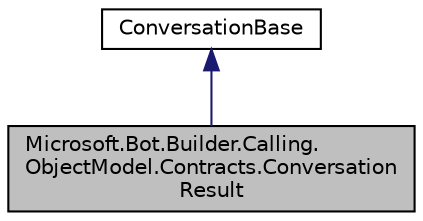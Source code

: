 digraph "Microsoft.Bot.Builder.Calling.ObjectModel.Contracts.ConversationResult"
{
  edge [fontname="Helvetica",fontsize="10",labelfontname="Helvetica",labelfontsize="10"];
  node [fontname="Helvetica",fontsize="10",shape=record];
  Node1 [label="Microsoft.Bot.Builder.Calling.\lObjectModel.Contracts.Conversation\lResult",height=0.2,width=0.4,color="black", fillcolor="grey75", style="filled", fontcolor="black"];
  Node2 -> Node1 [dir="back",color="midnightblue",fontsize="10",style="solid",fontname="Helvetica"];
  Node2 [label="ConversationBase",height=0.2,width=0.4,color="black", fillcolor="white", style="filled",URL="$db/dff/class_microsoft_1_1_bot_1_1_builder_1_1_calling_1_1_object_model_1_1_contracts_1_1_conversation_base.html",tooltip="This base class defines a subset of properties which define a conversation. Conversation class derive..."];
}
